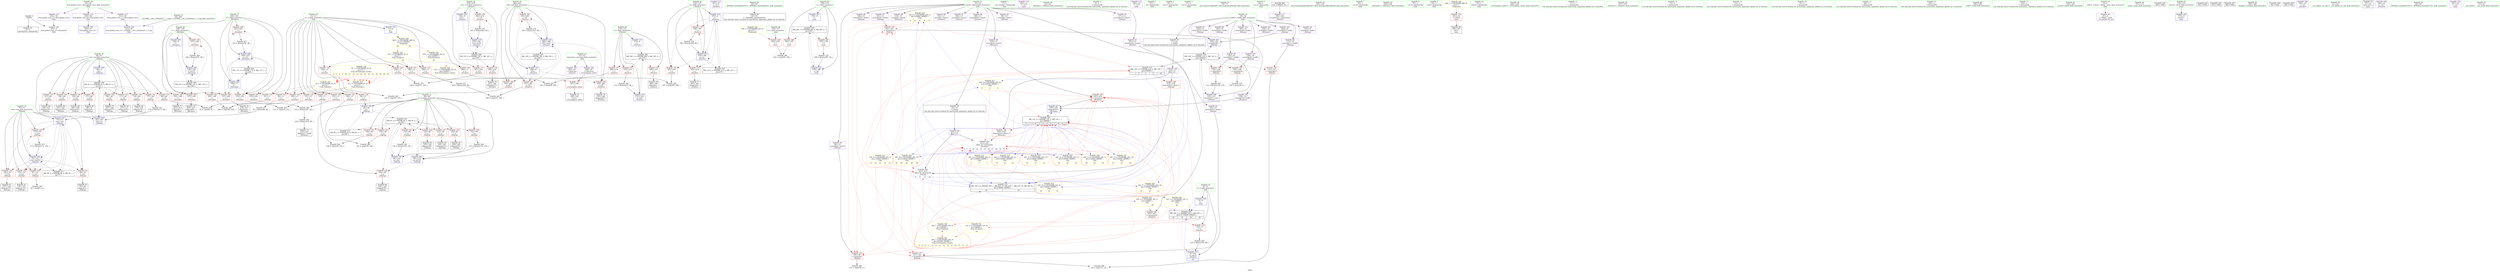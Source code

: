 digraph "SVFG" {
	label="SVFG";

	Node0x5651c2624be0 [shape=record,color=grey,label="{NodeID: 0\nNullPtr}"];
	Node0x5651c2624be0 -> Node0x5651c2647cd0[style=solid];
	Node0x5651c2624be0 -> Node0x5651c264a380[style=solid];
	Node0x5651c2657440 [shape=record,color=grey,label="{NodeID: 277\n87 = Binary(86, 88, )\n}"];
	Node0x5651c2657440 -> Node0x5651c264a620[style=solid];
	Node0x5651c264a380 [shape=record,color=blue, style = dotted,label="{NodeID: 194\n412\<--3\nllvm.global_ctors_2\<--dummyVal\nGlob }"];
	Node0x5651c2647540 [shape=record,color=purple,label="{NodeID: 111\n321\<--27\n\<--.str.2\n_Z5solvev\n}"];
	Node0x5651c26456f0 [shape=record,color=green,label="{NodeID: 28\n50\<--56\n_ZNSt8ios_base4InitD1Ev\<--_ZNSt8ios_base4InitD1Ev_field_insensitive\n}"];
	Node0x5651c26456f0 -> Node0x5651c26480a0[style=solid];
	Node0x5651c2665d60 [shape=record,color=black,label="{NodeID: 305\nMR_46V_3 = PHI(MR_46V_4, MR_46V_2, )\npts\{379 \}\n}"];
	Node0x5651c2665d60 -> Node0x5651c264fb10[style=dashed];
	Node0x5651c2665d60 -> Node0x5651c264fbe0[style=dashed];
	Node0x5651c2665d60 -> Node0x5651c2652960[style=dashed];
	Node0x5651c2652960 [shape=record,color=blue,label="{NodeID: 222\n378\<--398\ni\<--inc\nmain\n}"];
	Node0x5651c2652960 -> Node0x5651c2665d60[style=dashed];
	Node0x5651c264d4e0 [shape=record,color=red,label="{NodeID: 139\n159\<--66\n\<--col\n_Z4dropv\n}"];
	Node0x5651c264d4e0 -> Node0x5651c2648a90[style=solid];
	Node0x5651c26480a0 [shape=record,color=black,label="{NodeID: 56\n49\<--50\n\<--_ZNSt8ios_base4InitD1Ev\nCan only get source location for instruction, argument, global var or function.}"];
	Node0x5651c2674160 [shape=record,color=yellow,style=double,label="{NodeID: 416\n24V_4 = CSCHI(MR_24V_3)\npts\{150000 180000 \}\nCS[]|{<s0>8|<s1>8|<s2>8|<s3>8|<s4>8}}"];
	Node0x5651c2674160:s0 -> Node0x5651c264e1e0[style=dashed,color=red];
	Node0x5651c2674160:s1 -> Node0x5651c264e380[style=dashed,color=red];
	Node0x5651c2674160:s2 -> Node0x5651c264e5f0[style=dashed,color=red];
	Node0x5651c2674160:s3 -> Node0x5651c264abd0[style=dashed,color=red];
	Node0x5651c2674160:s4 -> Node0x5651c2668060[style=dashed,color=red];
	Node0x5651c266be40 [shape=record,color=yellow,style=double,label="{NodeID: 333\n2V_1 = ENCHI(MR_2V_0)\npts\{12 \}\nFun[_Z4dropv]}"];
	Node0x5651c266be40 -> Node0x5651c264c4a0[style=dashed];
	Node0x5651c266be40 -> Node0x5651c264c570[style=dashed];
	Node0x5651c266be40 -> Node0x5651c264c640[style=dashed];
	Node0x5651c266be40 -> Node0x5651c264c710[style=dashed];
	Node0x5651c266be40 -> Node0x5651c264c7e0[style=dashed];
	Node0x5651c264eba0 [shape=record,color=red,label="{NodeID: 167\n222\<--200\n\<--j\n_Z6rotatev\n}"];
	Node0x5651c264eba0 -> Node0x5651c264be60[style=solid];
	Node0x5651c2649790 [shape=record,color=purple,label="{NodeID: 84\n117\<--13\narrayidx13\<--board\n_Z4dropv\n}"];
	Node0x5651c263c450 [shape=record,color=green,label="{NodeID: 1\n7\<--1\n__dso_handle\<--dummyObj\nGlob }"];
	Node0x5651c26575c0 [shape=record,color=grey,label="{NodeID: 278\n150 = cmp(149, 9, )\n}"];
	Node0x5651c264a480 [shape=record,color=blue,label="{NodeID: 195\n66\<--9\ncol\<--\n_Z4dropv\n}"];
	Node0x5651c264a480 -> Node0x5651c2667160[style=dashed];
	Node0x5651c2647610 [shape=record,color=purple,label="{NodeID: 112\n382\<--31\n\<--.str.5\nmain\n}"];
	Node0x5651c26457f0 [shape=record,color=green,label="{NodeID: 29\n63\<--64\n_Z4dropv\<--_Z4dropv_field_insensitive\n}"];
	Node0x5651c2666260 [shape=record,color=black,label="{NodeID: 306\nMR_29V_3 = PHI(MR_29V_4, MR_29V_2, )\npts\{275 \}\n}"];
	Node0x5651c2666260 -> Node0x5651c264eee0[style=dashed];
	Node0x5651c2666260 -> Node0x5651c264efb0[style=dashed];
	Node0x5651c2666260 -> Node0x5651c264f080[style=dashed];
	Node0x5651c2666260 -> Node0x5651c26522e0[style=dashed];
	Node0x5651c264d5b0 [shape=record,color=red,label="{NodeID: 140\n166\<--66\n\<--col\n_Z4dropv\n}"];
	Node0x5651c264d5b0 -> Node0x5651c2648c30[style=solid];
	Node0x5651c26481a0 [shape=record,color=black,label="{NodeID: 57\n95\<--94\nidxprom\<--\n_Z4dropv\n}"];
	Node0x5651c26742f0 [shape=record,color=yellow,style=double,label="{NodeID: 417\n24V_5 = CSCHI(MR_24V_4)\npts\{150000 180000 \}\nCS[]|{<s0>9|<s1>9|<s2>9}}"];
	Node0x5651c26742f0:s0 -> Node0x5651c264ed40[style=dashed,color=red];
	Node0x5651c26742f0:s1 -> Node0x5651c264b0b0[style=dashed,color=red];
	Node0x5651c26742f0:s2 -> Node0x5651c2662b00[style=dashed,color=red];
	Node0x5651c264ec70 [shape=record,color=red,label="{NodeID: 168\n232\<--200\n\<--j\n_Z6rotatev\n}"];
	Node0x5651c264ec70 -> Node0x5651c2656540[style=solid];
	Node0x5651c2649860 [shape=record,color=purple,label="{NodeID: 85\n120\<--13\narrayidx15\<--board\n_Z4dropv\n}"];
	Node0x5651c2649860 -> Node0x5651c264e380[style=solid];
	Node0x5651c263fb80 [shape=record,color=green,label="{NodeID: 2\n9\<--1\n\<--dummyObj\nCan only get source location for instruction, argument, global var or function.}"];
	Node0x5651c2657740 [shape=record,color=grey,label="{NodeID: 279\n329 = cmp(327, 328, )\n}"];
	Node0x5651c264a550 [shape=record,color=blue,label="{NodeID: 196\n68\<--84\np\<--\n_Z4dropv\n}"];
	Node0x5651c264a550 -> Node0x5651c2669890[style=dashed];
	Node0x5651c26476e0 [shape=record,color=purple,label="{NodeID: 113\n383\<--33\n\<--.str.6\nmain\n}"];
	Node0x5651c26458f0 [shape=record,color=green,label="{NodeID: 30\n66\<--67\ncol\<--col_field_insensitive\n_Z4dropv\n}"];
	Node0x5651c26458f0 -> Node0x5651c264d000[style=solid];
	Node0x5651c26458f0 -> Node0x5651c264d0d0[style=solid];
	Node0x5651c26458f0 -> Node0x5651c264d1a0[style=solid];
	Node0x5651c26458f0 -> Node0x5651c264d270[style=solid];
	Node0x5651c26458f0 -> Node0x5651c264d340[style=solid];
	Node0x5651c26458f0 -> Node0x5651c264d410[style=solid];
	Node0x5651c26458f0 -> Node0x5651c264d4e0[style=solid];
	Node0x5651c26458f0 -> Node0x5651c264d5b0[style=solid];
	Node0x5651c26458f0 -> Node0x5651c264d680[style=solid];
	Node0x5651c26458f0 -> Node0x5651c264a480[style=solid];
	Node0x5651c26458f0 -> Node0x5651c264ab00[style=solid];
	Node0x5651c2666760 [shape=record,color=black,label="{NodeID: 307\nMR_31V_2 = PHI(MR_31V_4, MR_31V_1, )\npts\{277 \}\n}"];
	Node0x5651c2666760 -> Node0x5651c2652140[style=dashed];
	Node0x5651c264d680 [shape=record,color=red,label="{NodeID: 141\n177\<--66\n\<--col\n_Z4dropv\n}"];
	Node0x5651c264d680 -> Node0x5651c2656cc0[style=solid];
	Node0x5651c2648270 [shape=record,color=black,label="{NodeID: 58\n98\<--97\nidxprom4\<--\n_Z4dropv\n}"];
	Node0x5651c2674480 [shape=record,color=yellow,style=double,label="{NodeID: 418\n24V_6 = CSCHI(MR_24V_5)\npts\{150000 180000 \}\nCS[]|{<s0>10|<s1>10|<s2>10}}"];
	Node0x5651c2674480:s0 -> Node0x5651c264ed40[style=dashed,color=red];
	Node0x5651c2674480:s1 -> Node0x5651c264b0b0[style=dashed,color=red];
	Node0x5651c2674480:s2 -> Node0x5651c2662b00[style=dashed,color=red];
	Node0x5651c264ed40 [shape=record,color=red,label="{NodeID: 169\n220\<--219\n\<--arrayidx5\n_Z6rotatev\n}"];
	Node0x5651c264ed40 -> Node0x5651c264ae40[style=solid];
	Node0x5651c2649930 [shape=record,color=purple,label="{NodeID: 86\n158\<--13\narrayidx32\<--board\n_Z4dropv\n}"];
	Node0x5651c263ebd0 [shape=record,color=green,label="{NodeID: 3\n23\<--1\n.str\<--dummyObj\nGlob }"];
	Node0x5651c26578c0 [shape=record,color=grey,label="{NodeID: 280\n141 = cmp(139, 140, )\n}"];
	Node0x5651c264a620 [shape=record,color=blue,label="{NodeID: 197\n70\<--87\nrow\<--sub\n_Z4dropv\n}"];
	Node0x5651c264a620 -> Node0x5651c264ddd0[style=dashed];
	Node0x5651c264a620 -> Node0x5651c264dea0[style=dashed];
	Node0x5651c264a620 -> Node0x5651c264df70[style=dashed];
	Node0x5651c264a620 -> Node0x5651c264e040[style=dashed];
	Node0x5651c264a620 -> Node0x5651c264e110[style=dashed];
	Node0x5651c264a620 -> Node0x5651c264aa30[style=dashed];
	Node0x5651c264a620 -> Node0x5651c2667b60[style=dashed];
	Node0x5651c26477b0 [shape=record,color=purple,label="{NodeID: 114\n410\<--36\nllvm.global_ctors_0\<--llvm.global_ctors\nGlob }"];
	Node0x5651c26477b0 -> Node0x5651c264a180[style=solid];
	Node0x5651c26459c0 [shape=record,color=green,label="{NodeID: 31\n68\<--69\np\<--p_field_insensitive\n_Z4dropv\n}"];
	Node0x5651c26459c0 -> Node0x5651c264d750[style=solid];
	Node0x5651c26459c0 -> Node0x5651c264d820[style=solid];
	Node0x5651c26459c0 -> Node0x5651c264d8f0[style=solid];
	Node0x5651c26459c0 -> Node0x5651c264d9c0[style=solid];
	Node0x5651c26459c0 -> Node0x5651c264da90[style=solid];
	Node0x5651c26459c0 -> Node0x5651c264db60[style=solid];
	Node0x5651c26459c0 -> Node0x5651c264dc30[style=solid];
	Node0x5651c26459c0 -> Node0x5651c264dd00[style=solid];
	Node0x5651c26459c0 -> Node0x5651c264a550[style=solid];
	Node0x5651c26459c0 -> Node0x5651c264a7c0[style=solid];
	Node0x5651c26459c0 -> Node0x5651c264a890[style=solid];
	Node0x5651c264d750 [shape=record,color=red,label="{NodeID: 142\n104\<--68\n\<--p\n_Z4dropv\n}"];
	Node0x5651c264d750 -> Node0x5651c2657ec0[style=solid];
	Node0x5651c2648340 [shape=record,color=black,label="{NodeID: 59\n109\<--108\nidxprom8\<--\n_Z4dropv\n}"];
	Node0x5651c264ee10 [shape=record,color=red,label="{NodeID: 170\n247\<--246\n\<--\n_Z13compute_statev\n}"];
	Node0x5651c264ee10 -> Node0x5651c2649040[style=solid];
	Node0x5651c2649a00 [shape=record,color=purple,label="{NodeID: 87\n161\<--13\narrayidx34\<--board\n_Z4dropv\n}"];
	Node0x5651c2649a00 -> Node0x5651c264e5f0[style=solid];
	Node0x5651c2643b40 [shape=record,color=green,label="{NodeID: 4\n25\<--1\n.str.1\<--dummyObj\nGlob }"];
	Node0x5651c2657a40 [shape=record,color=grey,label="{NodeID: 281\n92 = cmp(91, 9, )\n}"];
	Node0x5651c264a6f0 [shape=record,color=blue,label="{NodeID: 198\n129\<--131\narrayidx21\<--mul\n_Z4dropv\n}"];
	Node0x5651c264a6f0 -> Node0x5651c266a290[style=dashed];
	Node0x5651c264c170 [shape=record,color=purple,label="{NodeID: 115\n411\<--36\nllvm.global_ctors_1\<--llvm.global_ctors\nGlob }"];
	Node0x5651c264c170 -> Node0x5651c264a280[style=solid];
	Node0x5651c2645a90 [shape=record,color=green,label="{NodeID: 32\n70\<--71\nrow\<--row_field_insensitive\n_Z4dropv\n}"];
	Node0x5651c2645a90 -> Node0x5651c264ddd0[style=solid];
	Node0x5651c2645a90 -> Node0x5651c264dea0[style=solid];
	Node0x5651c2645a90 -> Node0x5651c264df70[style=solid];
	Node0x5651c2645a90 -> Node0x5651c264e040[style=solid];
	Node0x5651c2645a90 -> Node0x5651c264e110[style=solid];
	Node0x5651c2645a90 -> Node0x5651c264a620[style=solid];
	Node0x5651c2645a90 -> Node0x5651c264aa30[style=solid];
	Node0x5651c2667160 [shape=record,color=black,label="{NodeID: 309\nMR_4V_3 = PHI(MR_4V_4, MR_4V_2, )\npts\{67 \}\n}"];
	Node0x5651c2667160 -> Node0x5651c264d000[style=dashed];
	Node0x5651c2667160 -> Node0x5651c264d0d0[style=dashed];
	Node0x5651c2667160 -> Node0x5651c264d1a0[style=dashed];
	Node0x5651c2667160 -> Node0x5651c264d270[style=dashed];
	Node0x5651c2667160 -> Node0x5651c264d340[style=dashed];
	Node0x5651c2667160 -> Node0x5651c264d410[style=dashed];
	Node0x5651c2667160 -> Node0x5651c264d4e0[style=dashed];
	Node0x5651c2667160 -> Node0x5651c264d5b0[style=dashed];
	Node0x5651c2667160 -> Node0x5651c264d680[style=dashed];
	Node0x5651c2667160 -> Node0x5651c264ab00[style=dashed];
	Node0x5651c264d820 [shape=record,color=red,label="{NodeID: 143\n108\<--68\n\<--p\n_Z4dropv\n}"];
	Node0x5651c264d820 -> Node0x5651c2648340[style=solid];
	Node0x5651c2648410 [shape=record,color=black,label="{NodeID: 60\n112\<--111\nidxprom10\<--\n_Z4dropv\n}"];
	Node0x5651c264eee0 [shape=record,color=red,label="{NodeID: 171\n289\<--274\n\<--i\n_Z5solvev\n}"];
	Node0x5651c264eee0 -> Node0x5651c2658340[style=solid];
	Node0x5651c2649ad0 [shape=record,color=purple,label="{NodeID: 88\n216\<--13\narrayidx\<--board\n_Z6rotatev\n}"];
	Node0x5651c2643bd0 [shape=record,color=green,label="{NodeID: 5\n27\<--1\n.str.2\<--dummyObj\nGlob }"];
	Node0x5651c2657bc0 [shape=record,color=grey,label="{NodeID: 282\n340 = cmp(337, 339, )\n}"];
	Node0x5651c264a7c0 [shape=record,color=blue,label="{NodeID: 199\n68\<--135\np\<--dec\n_Z4dropv\n}"];
	Node0x5651c264a7c0 -> Node0x5651c2669890[style=dashed];
	Node0x5651c264c200 [shape=record,color=purple,label="{NodeID: 116\n412\<--36\nllvm.global_ctors_2\<--llvm.global_ctors\nGlob }"];
	Node0x5651c264c200 -> Node0x5651c264a380[style=solid];
	Node0x5651c2645b60 [shape=record,color=green,label="{NodeID: 33\n76\<--77\nllvm.memset.p0i8.i64\<--llvm.memset.p0i8.i64_field_insensitive\n}"];
	Node0x5651c2667660 [shape=record,color=black,label="{NodeID: 310\nMR_6V_2 = PHI(MR_6V_4, MR_6V_1, )\npts\{69 \}\n}"];
	Node0x5651c2667660 -> Node0x5651c264a550[style=dashed];
	Node0x5651c264d8f0 [shape=record,color=red,label="{NodeID: 144\n124\<--68\n\<--p\n_Z4dropv\n}"];
	Node0x5651c264d8f0 -> Node0x5651c2648680[style=solid];
	Node0x5651c26484e0 [shape=record,color=black,label="{NodeID: 61\n116\<--115\nidxprom12\<--\n_Z4dropv\n}"];
	Node0x5651c2674930 [shape=record,color=yellow,style=double,label="{NodeID: 421\n24V_9 = CSCHI(MR_24V_1)\npts\{150000 180000 \}\nCS[]|{<s0>13|<s1>13|<s2>13|<s3>13|<s4>13}}"];
	Node0x5651c2674930:s0 -> Node0x5651c264e1e0[style=dashed,color=red];
	Node0x5651c2674930:s1 -> Node0x5651c264e380[style=dashed,color=red];
	Node0x5651c2674930:s2 -> Node0x5651c264e5f0[style=dashed,color=red];
	Node0x5651c2674930:s3 -> Node0x5651c264abd0[style=dashed,color=red];
	Node0x5651c2674930:s4 -> Node0x5651c2668060[style=dashed,color=red];
	Node0x5651c264efb0 [shape=record,color=red,label="{NodeID: 172\n299\<--274\n\<--i\n_Z5solvev\n}"];
	Node0x5651c264efb0 -> Node0x5651c2649110[style=solid];
	Node0x5651c2649ba0 [shape=record,color=purple,label="{NodeID: 89\n219\<--13\narrayidx5\<--board\n_Z6rotatev\n}"];
	Node0x5651c2649ba0 -> Node0x5651c264ed40[style=solid];
	Node0x5651c2644470 [shape=record,color=green,label="{NodeID: 6\n29\<--1\n.str.3\<--dummyObj\nGlob }"];
	Node0x5651c2657d40 [shape=record,color=grey,label="{NodeID: 283\n335 = cmp(333, 334, )\n}"];
	Node0x5651c264a890 [shape=record,color=blue,label="{NodeID: 200\n68\<--153\np\<--dec29\n_Z4dropv\n}"];
	Node0x5651c264a890 -> Node0x5651c264dd00[style=dashed];
	Node0x5651c264a890 -> Node0x5651c2669890[style=dashed];
	Node0x5651c264c300 [shape=record,color=purple,label="{NodeID: 117\n345\<--344\narraydecay\<--cond-lvalue\n_Z5solvev\n}"];
	Node0x5651c2645c60 [shape=record,color=green,label="{NodeID: 34\n182\<--183\nllvm.memcpy.p0i8.p0i8.i64\<--llvm.memcpy.p0i8.p0i8.i64_field_insensitive\n}"];
	Node0x5651c2667b60 [shape=record,color=black,label="{NodeID: 311\nMR_8V_2 = PHI(MR_8V_4, MR_8V_1, )\npts\{71 \}\n}"];
	Node0x5651c2667b60 -> Node0x5651c264a620[style=dashed];
	Node0x5651c264d9c0 [shape=record,color=red,label="{NodeID: 145\n134\<--68\n\<--p\n_Z4dropv\n}"];
	Node0x5651c264d9c0 -> Node0x5651c264bfe0[style=solid];
	Node0x5651c26485b0 [shape=record,color=black,label="{NodeID: 62\n119\<--118\nidxprom14\<--\n_Z4dropv\n}"];
	Node0x5651c2674ac0 [shape=record,color=yellow,style=double,label="{NodeID: 422\n24V_10 = CSCHI(MR_24V_9)\npts\{150000 180000 \}\nCS[]|{<s0>14|<s1>14|<s2>14}}"];
	Node0x5651c2674ac0:s0 -> Node0x5651c264ed40[style=dashed,color=red];
	Node0x5651c2674ac0:s1 -> Node0x5651c264b0b0[style=dashed,color=red];
	Node0x5651c2674ac0:s2 -> Node0x5651c2662b00[style=dashed,color=red];
	Node0x5651c266c3b0 [shape=record,color=yellow,style=double,label="{NodeID: 339\n2V_1 = ENCHI(MR_2V_0)\npts\{12 \}\nFun[_Z13compute_statev]|{<s0>6|<s1>7|<s2>8|<s3>9|<s4>10|<s5>11|<s6>12|<s7>13|<s8>14|<s9>15|<s10>16|<s11>17|<s12>18|<s13>19|<s14>20|<s15>21}}"];
	Node0x5651c266c3b0:s0 -> Node0x5651c266a790[style=dashed,color=red];
	Node0x5651c266c3b0:s1 -> Node0x5651c266a790[style=dashed,color=red];
	Node0x5651c266c3b0:s2 -> Node0x5651c266be40[style=dashed,color=red];
	Node0x5651c266c3b0:s3 -> Node0x5651c266a790[style=dashed,color=red];
	Node0x5651c266c3b0:s4 -> Node0x5651c266a790[style=dashed,color=red];
	Node0x5651c266c3b0:s5 -> Node0x5651c266be40[style=dashed,color=red];
	Node0x5651c266c3b0:s6 -> Node0x5651c266a790[style=dashed,color=red];
	Node0x5651c266c3b0:s7 -> Node0x5651c266be40[style=dashed,color=red];
	Node0x5651c266c3b0:s8 -> Node0x5651c266a790[style=dashed,color=red];
	Node0x5651c266c3b0:s9 -> Node0x5651c266a790[style=dashed,color=red];
	Node0x5651c266c3b0:s10 -> Node0x5651c266a790[style=dashed,color=red];
	Node0x5651c266c3b0:s11 -> Node0x5651c266a790[style=dashed,color=red];
	Node0x5651c266c3b0:s12 -> Node0x5651c266a790[style=dashed,color=red];
	Node0x5651c266c3b0:s13 -> Node0x5651c266a790[style=dashed,color=red];
	Node0x5651c266c3b0:s14 -> Node0x5651c266be40[style=dashed,color=red];
	Node0x5651c266c3b0:s15 -> Node0x5651c266a790[style=dashed,color=red];
	Node0x5651c264f080 [shape=record,color=red,label="{NodeID: 173\n313\<--274\n\<--i\n_Z5solvev\n}"];
	Node0x5651c264f080 -> Node0x5651c26566c0[style=solid];
	Node0x5651c2649c70 [shape=record,color=purple,label="{NodeID: 90\n301\<--13\narrayidx\<--board\n_Z5solvev\n}"];
	Node0x5651c2644500 [shape=record,color=green,label="{NodeID: 7\n30\<--1\n.str.4\<--dummyObj\nGlob }"];
	Node0x5651c2657ec0 [shape=record,color=grey,label="{NodeID: 284\n106 = cmp(104, 105, )\n}"];
	Node0x5651c264a960 [shape=record,color=blue,label="{NodeID: 201\n168\<--162\narrayidx38\<--\n_Z4dropv\n}"];
	Node0x5651c264a960 -> Node0x5651c266a290[style=dashed];
	Node0x5651c264c3d0 [shape=record,color=red,label="{NodeID: 118\n318\<--8\n\<--t\n_Z5solvev\n}"];
	Node0x5651c264c3d0 -> Node0x5651c264bce0[style=solid];
	Node0x5651c2645d60 [shape=record,color=green,label="{NodeID: 35\n195\<--196\n_Z6rotatev\<--_Z6rotatev_field_insensitive\n}"];
	Node0x5651c2668060 [shape=record,color=black,label="{NodeID: 312\nMR_12V_2 = PHI(MR_12V_3, MR_12V_1, )\npts\{180000 \}\n|{|<s2>8|<s3>11|<s4>13|<s5>20}}"];
	Node0x5651c2668060 -> Node0x5651c264fcb0[style=dashed];
	Node0x5651c2668060 -> Node0x5651c266a290[style=dashed];
	Node0x5651c2668060:s2 -> Node0x5651c26742f0[style=dashed,color=blue];
	Node0x5651c2668060:s3 -> Node0x5651c2669360[style=dashed,color=blue];
	Node0x5651c2668060:s4 -> Node0x5651c2674ac0[style=dashed,color=blue];
	Node0x5651c2668060:s5 -> Node0x5651c2668770[style=dashed,color=blue];
	Node0x5651c264da90 [shape=record,color=red,label="{NodeID: 146\n139\<--68\n\<--p\n_Z4dropv\n}"];
	Node0x5651c264da90 -> Node0x5651c26578c0[style=solid];
	Node0x5651c2648680 [shape=record,color=black,label="{NodeID: 63\n125\<--124\nidxprom18\<--\n_Z4dropv\n}"];
	Node0x5651c2674c50 [shape=record,color=yellow,style=double,label="{NodeID: 423\n24V_11 = CSCHI(MR_24V_10)\npts\{150000 180000 \}\nCS[]|{<s0>15|<s1>15|<s2>15}}"];
	Node0x5651c2674c50:s0 -> Node0x5651c264ed40[style=dashed,color=red];
	Node0x5651c2674c50:s1 -> Node0x5651c264b0b0[style=dashed,color=red];
	Node0x5651c2674c50:s2 -> Node0x5651c2662b00[style=dashed,color=red];
	Node0x5651c266c4c0 [shape=record,color=yellow,style=double,label="{NodeID: 340\n22V_1 = ENCHI(MR_22V_0)\npts\{220000 \}\nFun[_Z13compute_statev]}"];
	Node0x5651c266c4c0 -> Node0x5651c264ee10[style=dashed];
	Node0x5651c264f150 [shape=record,color=red,label="{NodeID: 174\n295\<--276\n\<--j\n_Z5solvev\n}"];
	Node0x5651c264f150 -> Node0x5651c2658640[style=solid];
	Node0x5651c2649d40 [shape=record,color=purple,label="{NodeID: 91\n304\<--13\narrayidx5\<--board\n_Z5solvev\n}"];
	Node0x5651c2644590 [shape=record,color=green,label="{NodeID: 8\n31\<--1\n.str.5\<--dummyObj\nGlob }"];
	Node0x5651c2658040 [shape=record,color=grey,label="{NodeID: 285\n101 = cmp(100, 9, )\n}"];
	Node0x5651c264aa30 [shape=record,color=blue,label="{NodeID: 202\n70\<--173\nrow\<--dec40\n_Z4dropv\n}"];
	Node0x5651c264aa30 -> Node0x5651c264ddd0[style=dashed];
	Node0x5651c264aa30 -> Node0x5651c264dea0[style=dashed];
	Node0x5651c264aa30 -> Node0x5651c264df70[style=dashed];
	Node0x5651c264aa30 -> Node0x5651c264e040[style=dashed];
	Node0x5651c264aa30 -> Node0x5651c264e110[style=dashed];
	Node0x5651c264aa30 -> Node0x5651c264aa30[style=dashed];
	Node0x5651c264aa30 -> Node0x5651c2667b60[style=dashed];
	Node0x5651c264c4a0 [shape=record,color=red,label="{NodeID: 119\n81\<--11\n\<--n\n_Z4dropv\n}"];
	Node0x5651c264c4a0 -> Node0x5651c2658ac0[style=solid];
	Node0x5651c2645e60 [shape=record,color=green,label="{NodeID: 36\n198\<--199\ni\<--i_field_insensitive\n_Z6rotatev\n}"];
	Node0x5651c2645e60 -> Node0x5651c264e6c0[style=solid];
	Node0x5651c2645e60 -> Node0x5651c264e790[style=solid];
	Node0x5651c2645e60 -> Node0x5651c264e860[style=solid];
	Node0x5651c2645e60 -> Node0x5651c264e930[style=solid];
	Node0x5651c2645e60 -> Node0x5651c264aca0[style=solid];
	Node0x5651c2645e60 -> Node0x5651c264afe0[style=solid];
	Node0x5651c264db60 [shape=record,color=red,label="{NodeID: 147\n143\<--68\n\<--p\n_Z4dropv\n}"];
	Node0x5651c264db60 -> Node0x5651c2648820[style=solid];
	Node0x5651c2648750 [shape=record,color=black,label="{NodeID: 64\n128\<--127\nidxprom20\<--\n_Z4dropv\n}"];
	Node0x5651c2674de0 [shape=record,color=yellow,style=double,label="{NodeID: 424\n24V_12 = CSCHI(MR_24V_11)\npts\{150000 180000 \}\nCS[]|{<s0>16|<s1>16|<s2>16}}"];
	Node0x5651c2674de0:s0 -> Node0x5651c264ed40[style=dashed,color=red];
	Node0x5651c2674de0:s1 -> Node0x5651c264b0b0[style=dashed,color=red];
	Node0x5651c2674de0:s2 -> Node0x5651c2662b00[style=dashed,color=red];
	Node0x5651c266c5a0 [shape=record,color=yellow,style=double,label="{NodeID: 341\n24V_1 = ENCHI(MR_24V_0)\npts\{150000 180000 \}\nFun[_Z13compute_statev]|{|<s1>6|<s2>6|<s3>6|<s4>11|<s5>11|<s6>11|<s7>11|<s8>11|<s9>12|<s10>12|<s11>12|<s12>17|<s13>17|<s14>17}}"];
	Node0x5651c266c5a0 -> Node0x5651c2669360[style=dashed];
	Node0x5651c266c5a0:s1 -> Node0x5651c264ed40[style=dashed,color=red];
	Node0x5651c266c5a0:s2 -> Node0x5651c264b0b0[style=dashed,color=red];
	Node0x5651c266c5a0:s3 -> Node0x5651c2662b00[style=dashed,color=red];
	Node0x5651c266c5a0:s4 -> Node0x5651c264e1e0[style=dashed,color=red];
	Node0x5651c266c5a0:s5 -> Node0x5651c264e380[style=dashed,color=red];
	Node0x5651c266c5a0:s6 -> Node0x5651c264e5f0[style=dashed,color=red];
	Node0x5651c266c5a0:s7 -> Node0x5651c264abd0[style=dashed,color=red];
	Node0x5651c266c5a0:s8 -> Node0x5651c2668060[style=dashed,color=red];
	Node0x5651c266c5a0:s9 -> Node0x5651c264ed40[style=dashed,color=red];
	Node0x5651c266c5a0:s10 -> Node0x5651c264b0b0[style=dashed,color=red];
	Node0x5651c266c5a0:s11 -> Node0x5651c2662b00[style=dashed,color=red];
	Node0x5651c266c5a0:s12 -> Node0x5651c264ed40[style=dashed,color=red];
	Node0x5651c266c5a0:s13 -> Node0x5651c264b0b0[style=dashed,color=red];
	Node0x5651c266c5a0:s14 -> Node0x5651c2662b00[style=dashed,color=red];
	Node0x5651c264f220 [shape=record,color=red,label="{NodeID: 175\n302\<--276\n\<--j\n_Z5solvev\n}"];
	Node0x5651c264f220 -> Node0x5651c26491e0[style=solid];
	Node0x5651c2649e10 [shape=record,color=purple,label="{NodeID: 92\n348\<--13\narrayidx22\<--board\n_Z5solvev\n}"];
	Node0x5651c2644620 [shape=record,color=green,label="{NodeID: 9\n33\<--1\n.str.6\<--dummyObj\nGlob }"];
	Node0x5651c26581c0 [shape=record,color=grey,label="{NodeID: 286\n122 = cmp(114, 121, )\n}"];
	Node0x5651c264ab00 [shape=record,color=blue,label="{NodeID: 203\n66\<--178\ncol\<--inc\n_Z4dropv\n}"];
	Node0x5651c264ab00 -> Node0x5651c2667160[style=dashed];
	Node0x5651c264c570 [shape=record,color=red,label="{NodeID: 120\n84\<--11\n\<--n\n_Z4dropv\n}"];
	Node0x5651c264c570 -> Node0x5651c264a550[style=solid];
	Node0x5651c2645f30 [shape=record,color=green,label="{NodeID: 37\n200\<--201\nj\<--j_field_insensitive\n_Z6rotatev\n}"];
	Node0x5651c2645f30 -> Node0x5651c264ea00[style=solid];
	Node0x5651c2645f30 -> Node0x5651c264ead0[style=solid];
	Node0x5651c2645f30 -> Node0x5651c264eba0[style=solid];
	Node0x5651c2645f30 -> Node0x5651c264ec70[style=solid];
	Node0x5651c2645f30 -> Node0x5651c264ad70[style=solid];
	Node0x5651c2645f30 -> Node0x5651c264af10[style=solid];
	Node0x5651c264dc30 [shape=record,color=red,label="{NodeID: 148\n152\<--68\n\<--p\n_Z4dropv\n}"];
	Node0x5651c264dc30 -> Node0x5651c26563c0[style=solid];
	Node0x5651c2648820 [shape=record,color=black,label="{NodeID: 65\n144\<--143\nidxprom23\<--\n_Z4dropv\n}"];
	Node0x5651c266c6b0 [shape=record,color=yellow,style=double,label="{NodeID: 342\n40V_1 = ENCHI(MR_40V_0)\npts\{1 \}\nFun[main]}"];
	Node0x5651c266c6b0 -> Node0x5651c264cf30[style=dashed];
	Node0x5651c264f2f0 [shape=record,color=red,label="{NodeID: 176\n308\<--276\n\<--j\n_Z5solvev\n}"];
	Node0x5651c264f2f0 -> Node0x5651c26572c0[style=solid];
	Node0x5651c2649ee0 [shape=record,color=purple,label="{NodeID: 93\n351\<--13\narrayidx24\<--board\n_Z5solvev\n}"];
	Node0x5651c2649ee0 -> Node0x5651c264f970[style=solid];
	Node0x5651c26446b0 [shape=record,color=green,label="{NodeID: 10\n35\<--1\nstdout\<--dummyObj\nGlob }"];
	Node0x5651c2658340 [shape=record,color=grey,label="{NodeID: 287\n291 = cmp(289, 290, )\n}"];
	Node0x5651c264abd0 [shape=record,color=blue, style = dotted,label="{NodeID: 204\n413\<--415\noffset_0\<--dummyVal\n_Z4dropv\n|{<s0>8|<s1>11|<s2>13|<s3>20}}"];
	Node0x5651c264abd0:s0 -> Node0x5651c26742f0[style=dashed,color=blue];
	Node0x5651c264abd0:s1 -> Node0x5651c2669360[style=dashed,color=blue];
	Node0x5651c264abd0:s2 -> Node0x5651c2674ac0[style=dashed,color=blue];
	Node0x5651c264abd0:s3 -> Node0x5651c2668770[style=dashed,color=blue];
	Node0x5651c264c640 [shape=record,color=red,label="{NodeID: 121\n86\<--11\n\<--n\n_Z4dropv\n}"];
	Node0x5651c264c640 -> Node0x5651c2657440[style=solid];
	Node0x5651c2646000 [shape=record,color=green,label="{NodeID: 38\n243\<--244\n_Z13compute_statev\<--_Z13compute_statev_field_insensitive\n}"];
	Node0x5651c2669360 [shape=record,color=black,label="{NodeID: 315\nMR_24V_2 = PHI(MR_24V_1, MR_24V_13, MR_24V_7, MR_24V_18, MR_24V_8, )\npts\{150000 180000 \}\n|{<s0>24|<s1>24}}"];
	Node0x5651c2669360:s0 -> Node0x5651c2668a90[style=dashed,color=blue];
	Node0x5651c2669360:s1 -> Node0x5651c2668bf0[style=dashed,color=blue];
	Node0x5651c264dd00 [shape=record,color=red,label="{NodeID: 149\n163\<--68\n\<--p\n_Z4dropv\n}"];
	Node0x5651c264dd00 -> Node0x5651c2648b60[style=solid];
	Node0x5651c26488f0 [shape=record,color=black,label="{NodeID: 66\n147\<--146\nidxprom25\<--\n_Z4dropv\n}"];
	Node0x5651c2675100 [shape=record,color=yellow,style=double,label="{NodeID: 426\n24V_14 = CSCHI(MR_24V_1)\npts\{150000 180000 \}\nCS[]|{<s0>18|<s1>18|<s2>18}}"];
	Node0x5651c2675100:s0 -> Node0x5651c264ed40[style=dashed,color=red];
	Node0x5651c2675100:s1 -> Node0x5651c264b0b0[style=dashed,color=red];
	Node0x5651c2675100:s2 -> Node0x5651c2662b00[style=dashed,color=red];
	Node0x5651c264b440 [shape=record,color=black,label="{NodeID: 260\n344 = PHI(29, 30, )\n}"];
	Node0x5651c264b440 -> Node0x5651c264c300[style=solid];
	Node0x5651c264f3c0 [shape=record,color=red,label="{NodeID: 177\n327\<--278\n\<--i12\n_Z5solvev\n}"];
	Node0x5651c264f3c0 -> Node0x5651c2657740[style=solid];
	Node0x5651c2649fb0 [shape=record,color=purple,label="{NodeID: 94\n413\<--14\noffset_0\<--\n}"];
	Node0x5651c2649fb0 -> Node0x5651c264abd0[style=solid];
	Node0x5651c2649fb0 -> Node0x5651c264b0b0[style=solid];
	Node0x5651c2644740 [shape=record,color=green,label="{NodeID: 11\n37\<--1\n\<--dummyObj\nCan only get source location for instruction, argument, global var or function.}"];
	Node0x5651c26584c0 [shape=record,color=grey,label="{NodeID: 288\n393 = cmp(391, 392, )\n}"];
	Node0x5651c264aca0 [shape=record,color=blue,label="{NodeID: 205\n198\<--9\ni\<--\n_Z6rotatev\n}"];
	Node0x5651c264aca0 -> Node0x5651c2662600[style=dashed];
	Node0x5651c264c710 [shape=record,color=red,label="{NodeID: 122\n105\<--11\n\<--n\n_Z4dropv\n}"];
	Node0x5651c264c710 -> Node0x5651c2657ec0[style=solid];
	Node0x5651c2646100 [shape=record,color=green,label="{NodeID: 39\n271\<--272\n_Z5solvev\<--_Z5solvev_field_insensitive\n}"];
	Node0x5651c2669890 [shape=record,color=black,label="{NodeID: 316\nMR_6V_4 = PHI(MR_6V_5, MR_6V_3, )\npts\{69 \}\n}"];
	Node0x5651c2669890 -> Node0x5651c264d750[style=dashed];
	Node0x5651c2669890 -> Node0x5651c264d820[style=dashed];
	Node0x5651c2669890 -> Node0x5651c264d8f0[style=dashed];
	Node0x5651c2669890 -> Node0x5651c264d9c0[style=dashed];
	Node0x5651c2669890 -> Node0x5651c264da90[style=dashed];
	Node0x5651c2669890 -> Node0x5651c264db60[style=dashed];
	Node0x5651c2669890 -> Node0x5651c264dc30[style=dashed];
	Node0x5651c2669890 -> Node0x5651c264dd00[style=dashed];
	Node0x5651c2669890 -> Node0x5651c264a7c0[style=dashed];
	Node0x5651c2669890 -> Node0x5651c264a890[style=dashed];
	Node0x5651c2669890 -> Node0x5651c2667660[style=dashed];
	Node0x5651c2669890 -> Node0x5651c2669890[style=dashed];
	Node0x5651c264ddd0 [shape=record,color=red,label="{NodeID: 150\n91\<--70\n\<--row\n_Z4dropv\n}"];
	Node0x5651c264ddd0 -> Node0x5651c2657a40[style=solid];
	Node0x5651c26489c0 [shape=record,color=black,label="{NodeID: 67\n157\<--156\nidxprom31\<--\n_Z4dropv\n}"];
	Node0x5651c2675290 [shape=record,color=yellow,style=double,label="{NodeID: 427\n24V_15 = CSCHI(MR_24V_14)\npts\{150000 180000 \}\nCS[]|{<s0>19|<s1>19|<s2>19}}"];
	Node0x5651c2675290:s0 -> Node0x5651c264ed40[style=dashed,color=red];
	Node0x5651c2675290:s1 -> Node0x5651c264b0b0[style=dashed,color=red];
	Node0x5651c2675290:s2 -> Node0x5651c2662b00[style=dashed,color=red];
	Node0x5651c266c8a0 [shape=record,color=yellow,style=double,label="{NodeID: 344\n44V_1 = ENCHI(MR_44V_0)\npts\{377 \}\nFun[main]}"];
	Node0x5651c266c8a0 -> Node0x5651c264fa40[style=dashed];
	Node0x5651c264b9e0 [shape=record,color=grey,label="{NodeID: 261\n131 = Binary(130, 132, )\n}"];
	Node0x5651c264b9e0 -> Node0x5651c264a6f0[style=solid];
	Node0x5651c264f490 [shape=record,color=red,label="{NodeID: 178\n346\<--278\n\<--i12\n_Z5solvev\n}"];
	Node0x5651c264f490 -> Node0x5651c26492b0[style=solid];
	Node0x5651c264a080 [shape=record,color=purple,label="{NodeID: 95\n110\<--16\narrayidx9\<--buffer\n_Z4dropv\n}"];
	Node0x5651c26447d0 [shape=record,color=green,label="{NodeID: 12\n73\<--1\n\<--dummyObj\nCan only get source location for instruction, argument, global var or function.}"];
	Node0x5651c2658640 [shape=record,color=grey,label="{NodeID: 289\n297 = cmp(295, 296, )\n}"];
	Node0x5651c264ad70 [shape=record,color=blue,label="{NodeID: 206\n200\<--9\nj\<--\n_Z6rotatev\n}"];
	Node0x5651c264ad70 -> Node0x5651c264ea00[style=dashed];
	Node0x5651c264ad70 -> Node0x5651c264ead0[style=dashed];
	Node0x5651c264ad70 -> Node0x5651c264eba0[style=dashed];
	Node0x5651c264ad70 -> Node0x5651c264ec70[style=dashed];
	Node0x5651c264ad70 -> Node0x5651c264af10[style=dashed];
	Node0x5651c264ad70 -> Node0x5651c2662100[style=dashed];
	Node0x5651c264c7e0 [shape=record,color=red,label="{NodeID: 123\n140\<--11\n\<--n\n_Z4dropv\n}"];
	Node0x5651c264c7e0 -> Node0x5651c26578c0[style=solid];
	Node0x5651c2646200 [shape=record,color=green,label="{NodeID: 40\n274\<--275\ni\<--i_field_insensitive\n_Z5solvev\n}"];
	Node0x5651c2646200 -> Node0x5651c264eee0[style=solid];
	Node0x5651c2646200 -> Node0x5651c264efb0[style=solid];
	Node0x5651c2646200 -> Node0x5651c264f080[style=solid];
	Node0x5651c2646200 -> Node0x5651c2652070[style=solid];
	Node0x5651c2646200 -> Node0x5651c26522e0[style=solid];
	Node0x5651c264dea0 [shape=record,color=red,label="{NodeID: 151\n94\<--70\n\<--row\n_Z4dropv\n}"];
	Node0x5651c264dea0 -> Node0x5651c26481a0[style=solid];
	Node0x5651c2648a90 [shape=record,color=black,label="{NodeID: 68\n160\<--159\nidxprom33\<--\n_Z4dropv\n}"];
	Node0x5651c26685e0 [shape=record,color=yellow,style=double,label="{NodeID: 428\n24V_16 = CSCHI(MR_24V_15)\npts\{150000 180000 \}\nCS[]|{<s0>20|<s1>20|<s2>20|<s3>20|<s4>20}}"];
	Node0x5651c26685e0:s0 -> Node0x5651c264e1e0[style=dashed,color=red];
	Node0x5651c26685e0:s1 -> Node0x5651c264e380[style=dashed,color=red];
	Node0x5651c26685e0:s2 -> Node0x5651c264e5f0[style=dashed,color=red];
	Node0x5651c26685e0:s3 -> Node0x5651c264abd0[style=dashed,color=red];
	Node0x5651c26685e0:s4 -> Node0x5651c2668060[style=dashed,color=red];
	Node0x5651c264bb60 [shape=record,color=grey,label="{NodeID: 262\n224 = Binary(223, 88, )\n}"];
	Node0x5651c264bb60 -> Node0x5651c2648ea0[style=solid];
	Node0x5651c264f560 [shape=record,color=red,label="{NodeID: 179\n360\<--278\n\<--i12\n_Z5solvev\n}"];
	Node0x5651c264f560 -> Node0x5651c2656fc0[style=solid];
	Node0x5651c2646910 [shape=record,color=purple,label="{NodeID: 96\n113\<--16\narrayidx11\<--buffer\n_Z4dropv\n}"];
	Node0x5651c2646910 -> Node0x5651c264e2b0[style=solid];
	Node0x5651c2644860 [shape=record,color=green,label="{NodeID: 13\n74\<--1\n\<--dummyObj\nCan only get source location for instruction, argument, global var or function.}"];
	Node0x5651c26587c0 [shape=record,color=grey,label="{NodeID: 290\n206 = cmp(204, 205, )\n}"];
	Node0x5651c264ae40 [shape=record,color=blue,label="{NodeID: 207\n229\<--220\narrayidx10\<--\n_Z6rotatev\n}"];
	Node0x5651c264ae40 -> Node0x5651c264ae40[style=dashed];
	Node0x5651c264ae40 -> Node0x5651c2662b00[style=dashed];
	Node0x5651c264c8b0 [shape=record,color=red,label="{NodeID: 124\n205\<--11\n\<--n\n_Z6rotatev\n}"];
	Node0x5651c264c8b0 -> Node0x5651c26587c0[style=solid];
	Node0x5651c26462d0 [shape=record,color=green,label="{NodeID: 41\n276\<--277\nj\<--j_field_insensitive\n_Z5solvev\n}"];
	Node0x5651c26462d0 -> Node0x5651c264f150[style=solid];
	Node0x5651c26462d0 -> Node0x5651c264f220[style=solid];
	Node0x5651c26462d0 -> Node0x5651c264f2f0[style=solid];
	Node0x5651c26462d0 -> Node0x5651c2652140[style=solid];
	Node0x5651c26462d0 -> Node0x5651c2652210[style=solid];
	Node0x5651c266a290 [shape=record,color=black,label="{NodeID: 318\nMR_12V_3 = PHI(MR_12V_4, MR_12V_2, )\npts\{180000 \}\n}"];
	Node0x5651c266a290 -> Node0x5651c264e2b0[style=dashed];
	Node0x5651c266a290 -> Node0x5651c264e450[style=dashed];
	Node0x5651c266a290 -> Node0x5651c264e520[style=dashed];
	Node0x5651c266a290 -> Node0x5651c264a6f0[style=dashed];
	Node0x5651c266a290 -> Node0x5651c264a960[style=dashed];
	Node0x5651c266a290 -> Node0x5651c2668060[style=dashed];
	Node0x5651c266a290 -> Node0x5651c266a290[style=dashed];
	Node0x5651c264df70 [shape=record,color=red,label="{NodeID: 152\n115\<--70\n\<--row\n_Z4dropv\n}"];
	Node0x5651c264df70 -> Node0x5651c26484e0[style=solid];
	Node0x5651c2648b60 [shape=record,color=black,label="{NodeID: 69\n164\<--163\nidxprom35\<--\n_Z4dropv\n}"];
	Node0x5651c2668770 [shape=record,color=yellow,style=double,label="{NodeID: 429\n24V_17 = CSCHI(MR_24V_16)\npts\{150000 180000 \}\nCS[]|{<s0>21|<s1>21|<s2>21}}"];
	Node0x5651c2668770:s0 -> Node0x5651c264ed40[style=dashed,color=red];
	Node0x5651c2668770:s1 -> Node0x5651c264b0b0[style=dashed,color=red];
	Node0x5651c2668770:s2 -> Node0x5651c2662b00[style=dashed,color=red];
	Node0x5651c266ca60 [shape=record,color=yellow,style=double,label="{NodeID: 346\n48V_1 = ENCHI(MR_48V_0)\npts\{12 220000 \}\nFun[main]|{<s0>29|<s1>29}}"];
	Node0x5651c266ca60:s0 -> Node0x5651c266b740[style=dashed,color=red];
	Node0x5651c266ca60:s1 -> Node0x5651c266bd60[style=dashed,color=red];
	Node0x5651c264bce0 [shape=record,color=grey,label="{NodeID: 263\n319 = Binary(318, 88, )\n}"];
	Node0x5651c264bce0 -> Node0x5651c26523b0[style=solid];
	Node0x5651c264f630 [shape=record,color=red,label="{NodeID: 180\n333\<--280\n\<--j16\n_Z5solvev\n}"];
	Node0x5651c264f630 -> Node0x5651c2657d40[style=solid];
	Node0x5651c26469e0 [shape=record,color=purple,label="{NodeID: 97\n126\<--16\narrayidx19\<--buffer\n_Z4dropv\n}"];
	Node0x5651c26448f0 [shape=record,color=green,label="{NodeID: 14\n75\<--1\n\<--dummyObj\nCan only get source location for instruction, argument, global var or function.}"];
	Node0x5651c2658940 [shape=record,color=grey,label="{NodeID: 291\n212 = cmp(210, 211, )\n}"];
	Node0x5651c264af10 [shape=record,color=blue,label="{NodeID: 208\n200\<--233\nj\<--inc\n_Z6rotatev\n}"];
	Node0x5651c264af10 -> Node0x5651c264ea00[style=dashed];
	Node0x5651c264af10 -> Node0x5651c264ead0[style=dashed];
	Node0x5651c264af10 -> Node0x5651c264eba0[style=dashed];
	Node0x5651c264af10 -> Node0x5651c264ec70[style=dashed];
	Node0x5651c264af10 -> Node0x5651c264af10[style=dashed];
	Node0x5651c264af10 -> Node0x5651c2662100[style=dashed];
	Node0x5651c264c980 [shape=record,color=red,label="{NodeID: 125\n211\<--11\n\<--n\n_Z6rotatev\n}"];
	Node0x5651c264c980 -> Node0x5651c2658940[style=solid];
	Node0x5651c26463a0 [shape=record,color=green,label="{NodeID: 42\n278\<--279\ni12\<--i12_field_insensitive\n_Z5solvev\n}"];
	Node0x5651c26463a0 -> Node0x5651c264f3c0[style=solid];
	Node0x5651c26463a0 -> Node0x5651c264f490[style=solid];
	Node0x5651c26463a0 -> Node0x5651c264f560[style=solid];
	Node0x5651c26463a0 -> Node0x5651c2652480[style=solid];
	Node0x5651c26463a0 -> Node0x5651c26526f0[style=solid];
	Node0x5651c266a790 [shape=record,color=yellow,style=double,label="{NodeID: 319\n2V_1 = ENCHI(MR_2V_0)\npts\{12 \}\nFun[_Z6rotatev]}"];
	Node0x5651c266a790 -> Node0x5651c264c8b0[style=dashed];
	Node0x5651c266a790 -> Node0x5651c264c980[style=dashed];
	Node0x5651c266a790 -> Node0x5651c264ca50[style=dashed];
	Node0x5651c264e040 [shape=record,color=red,label="{NodeID: 153\n156\<--70\n\<--row\n_Z4dropv\n}"];
	Node0x5651c264e040 -> Node0x5651c26489c0[style=solid];
	Node0x5651c2648c30 [shape=record,color=black,label="{NodeID: 70\n167\<--166\nidxprom37\<--\n_Z4dropv\n}"];
	Node0x5651c264be60 [shape=record,color=grey,label="{NodeID: 264\n223 = Binary(221, 222, )\n}"];
	Node0x5651c264be60 -> Node0x5651c264bb60[style=solid];
	Node0x5651c264f700 [shape=record,color=red,label="{NodeID: 181\n337\<--280\n\<--j16\n_Z5solvev\n}"];
	Node0x5651c264f700 -> Node0x5651c2657bc0[style=solid];
	Node0x5651c2646ab0 [shape=record,color=purple,label="{NodeID: 98\n129\<--16\narrayidx21\<--buffer\n_Z4dropv\n}"];
	Node0x5651c2646ab0 -> Node0x5651c264e450[style=solid];
	Node0x5651c2646ab0 -> Node0x5651c264a6f0[style=solid];
	Node0x5651c26449f0 [shape=record,color=green,label="{NodeID: 15\n88\<--1\n\<--dummyObj\nCan only get source location for instruction, argument, global var or function.}"];
	Node0x5651c2658ac0 [shape=record,color=grey,label="{NodeID: 292\n82 = cmp(80, 81, )\n}"];
	Node0x5651c264afe0 [shape=record,color=blue,label="{NodeID: 209\n198\<--238\ni\<--inc12\n_Z6rotatev\n}"];
	Node0x5651c264afe0 -> Node0x5651c2662600[style=dashed];
	Node0x5651c264ca50 [shape=record,color=red,label="{NodeID: 126\n221\<--11\n\<--n\n_Z6rotatev\n}"];
	Node0x5651c264ca50 -> Node0x5651c264be60[style=solid];
	Node0x5651c2646470 [shape=record,color=green,label="{NodeID: 43\n280\<--281\nj16\<--j16_field_insensitive\n_Z5solvev\n}"];
	Node0x5651c2646470 -> Node0x5651c264f630[style=solid];
	Node0x5651c2646470 -> Node0x5651c264f700[style=solid];
	Node0x5651c2646470 -> Node0x5651c264f7d0[style=solid];
	Node0x5651c2646470 -> Node0x5651c264f8a0[style=solid];
	Node0x5651c2646470 -> Node0x5651c2652550[style=solid];
	Node0x5651c2646470 -> Node0x5651c2652620[style=solid];
	Node0x5651c264e110 [shape=record,color=red,label="{NodeID: 154\n172\<--70\n\<--row\n_Z4dropv\n}"];
	Node0x5651c264e110 -> Node0x5651c2656e40[style=solid];
	Node0x5651c2648d00 [shape=record,color=black,label="{NodeID: 71\n215\<--214\nidxprom\<--\n_Z6rotatev\n}"];
	Node0x5651c2668a90 [shape=record,color=yellow,style=double,label="{NodeID: 431\n10V_2 = CSCHI(MR_10V_1)\npts\{150000 \}\nCS[]|{|<s1>29}}"];
	Node0x5651c2668a90 -> Node0x5651c264f970[style=dashed];
	Node0x5651c2668a90:s1 -> Node0x5651c2665800[style=dashed,color=blue];
	Node0x5651c264bfe0 [shape=record,color=grey,label="{NodeID: 265\n135 = Binary(134, 136, )\n}"];
	Node0x5651c264bfe0 -> Node0x5651c264a7c0[style=solid];
	Node0x5651c264f7d0 [shape=record,color=red,label="{NodeID: 182\n349\<--280\n\<--j16\n_Z5solvev\n}"];
	Node0x5651c264f7d0 -> Node0x5651c2649380[style=solid];
	Node0x5651c2646b80 [shape=record,color=purple,label="{NodeID: 99\n145\<--16\narrayidx24\<--buffer\n_Z4dropv\n}"];
	Node0x5651c2644af0 [shape=record,color=green,label="{NodeID: 16\n132\<--1\n\<--dummyObj\nCan only get source location for instruction, argument, global var or function.}"];
	Node0x5651c2662100 [shape=record,color=black,label="{NodeID: 293\nMR_17V_2 = PHI(MR_17V_4, MR_17V_1, )\npts\{201 \}\n}"];
	Node0x5651c2662100 -> Node0x5651c264ad70[style=dashed];
	Node0x5651c264b0b0 [shape=record,color=blue, style = dotted,label="{NodeID: 210\n413\<--416\noffset_0\<--dummyVal\n_Z6rotatev\n|{<s0>6|<s1>7|<s2>9|<s3>10|<s4>12|<s5>14|<s6>15|<s7>16|<s8>17|<s9>18|<s10>19|<s11>21}}"];
	Node0x5651c264b0b0:s0 -> Node0x5651c2673fd0[style=dashed,color=blue];
	Node0x5651c264b0b0:s1 -> Node0x5651c2674160[style=dashed,color=blue];
	Node0x5651c264b0b0:s2 -> Node0x5651c2674480[style=dashed,color=blue];
	Node0x5651c264b0b0:s3 -> Node0x5651c2669360[style=dashed,color=blue];
	Node0x5651c264b0b0:s4 -> Node0x5651c2674930[style=dashed,color=blue];
	Node0x5651c264b0b0:s5 -> Node0x5651c2674c50[style=dashed,color=blue];
	Node0x5651c264b0b0:s6 -> Node0x5651c2674de0[style=dashed,color=blue];
	Node0x5651c264b0b0:s7 -> Node0x5651c2669360[style=dashed,color=blue];
	Node0x5651c264b0b0:s8 -> Node0x5651c2675100[style=dashed,color=blue];
	Node0x5651c264b0b0:s9 -> Node0x5651c2675290[style=dashed,color=blue];
	Node0x5651c264b0b0:s10 -> Node0x5651c26685e0[style=dashed,color=blue];
	Node0x5651c264b0b0:s11 -> Node0x5651c2669360[style=dashed,color=blue];
	Node0x5651c264cb20 [shape=record,color=red,label="{NodeID: 127\n290\<--11\n\<--n\n_Z5solvev\n}"];
	Node0x5651c264cb20 -> Node0x5651c2658340[style=solid];
	Node0x5651c2646540 [shape=record,color=green,label="{NodeID: 44\n285\<--286\nscanf\<--scanf_field_insensitive\n}"];
	Node0x5651c264e1e0 [shape=record,color=red,label="{NodeID: 155\n100\<--99\n\<--arrayidx5\n_Z4dropv\n}"];
	Node0x5651c264e1e0 -> Node0x5651c2658040[style=solid];
	Node0x5651c2648dd0 [shape=record,color=black,label="{NodeID: 72\n218\<--217\nidxprom4\<--\n_Z6rotatev\n}"];
	Node0x5651c2668bf0 [shape=record,color=yellow,style=double,label="{NodeID: 432\n12V_2 = CSCHI(MR_12V_1)\npts\{180000 \}\nCS[]|{<s0>29}}"];
	Node0x5651c2668bf0:s0 -> Node0x5651c2665800[style=dashed,color=blue];
	Node0x5651c26563c0 [shape=record,color=grey,label="{NodeID: 266\n153 = Binary(152, 136, )\n}"];
	Node0x5651c26563c0 -> Node0x5651c264a890[style=solid];
	Node0x5651c264f8a0 [shape=record,color=red,label="{NodeID: 183\n355\<--280\n\<--j16\n_Z5solvev\n}"];
	Node0x5651c264f8a0 -> Node0x5651c26569c0[style=solid];
	Node0x5651c2646c50 [shape=record,color=purple,label="{NodeID: 100\n148\<--16\narrayidx26\<--buffer\n_Z4dropv\n}"];
	Node0x5651c2646c50 -> Node0x5651c264e520[style=solid];
	Node0x5651c2644bf0 [shape=record,color=green,label="{NodeID: 17\n136\<--1\n\<--dummyObj\nCan only get source location for instruction, argument, global var or function.}"];
	Node0x5651c2662600 [shape=record,color=black,label="{NodeID: 294\nMR_15V_3 = PHI(MR_15V_4, MR_15V_2, )\npts\{199 \}\n}"];
	Node0x5651c2662600 -> Node0x5651c264e6c0[style=dashed];
	Node0x5651c2662600 -> Node0x5651c264e790[style=dashed];
	Node0x5651c2662600 -> Node0x5651c264e860[style=dashed];
	Node0x5651c2662600 -> Node0x5651c264e930[style=dashed];
	Node0x5651c2662600 -> Node0x5651c264afe0[style=dashed];
	Node0x5651c2652070 [shape=record,color=blue,label="{NodeID: 211\n274\<--9\ni\<--\n_Z5solvev\n}"];
	Node0x5651c2652070 -> Node0x5651c2666260[style=dashed];
	Node0x5651c264cbf0 [shape=record,color=red,label="{NodeID: 128\n296\<--11\n\<--n\n_Z5solvev\n}"];
	Node0x5651c264cbf0 -> Node0x5651c2658640[style=solid];
	Node0x5651c2646640 [shape=record,color=green,label="{NodeID: 45\n323\<--324\nprintf\<--printf_field_insensitive\n}"];
	Node0x5651c264e2b0 [shape=record,color=red,label="{NodeID: 156\n114\<--113\n\<--arrayidx11\n_Z4dropv\n}"];
	Node0x5651c264e2b0 -> Node0x5651c26581c0[style=solid];
	Node0x5651c2648ea0 [shape=record,color=black,label="{NodeID: 73\n225\<--224\nidxprom7\<--sub6\n_Z6rotatev\n}"];
	Node0x5651c2656540 [shape=record,color=grey,label="{NodeID: 267\n233 = Binary(232, 88, )\n}"];
	Node0x5651c2656540 -> Node0x5651c264af10[style=solid];
	Node0x5651c264f970 [shape=record,color=red,label="{NodeID: 184\n352\<--351\n\<--arrayidx24\n_Z5solvev\n}"];
	Node0x5651c2646d20 [shape=record,color=purple,label="{NodeID: 101\n165\<--16\narrayidx36\<--buffer\n_Z4dropv\n}"];
	Node0x5651c2644cf0 [shape=record,color=green,label="{NodeID: 18\n4\<--6\n_ZStL8__ioinit\<--_ZStL8__ioinit_field_insensitive\nGlob }"];
	Node0x5651c2644cf0 -> Node0x5651c2649520[style=solid];
	Node0x5651c2662b00 [shape=record,color=black,label="{NodeID: 295\nMR_12V_2 = PHI(MR_12V_3, MR_12V_1, )\npts\{180000 \}\n|{|<s3>6|<s4>7|<s5>9|<s6>10|<s7>12|<s8>14|<s9>15|<s10>16|<s11>17|<s12>18|<s13>19|<s14>21}}"];
	Node0x5651c2662b00 -> Node0x5651c264fd80[style=dashed];
	Node0x5651c2662b00 -> Node0x5651c264ae40[style=dashed];
	Node0x5651c2662b00 -> Node0x5651c2662b00[style=dashed];
	Node0x5651c2662b00:s3 -> Node0x5651c2673fd0[style=dashed,color=blue];
	Node0x5651c2662b00:s4 -> Node0x5651c2674160[style=dashed,color=blue];
	Node0x5651c2662b00:s5 -> Node0x5651c2674480[style=dashed,color=blue];
	Node0x5651c2662b00:s6 -> Node0x5651c2669360[style=dashed,color=blue];
	Node0x5651c2662b00:s7 -> Node0x5651c2674930[style=dashed,color=blue];
	Node0x5651c2662b00:s8 -> Node0x5651c2674c50[style=dashed,color=blue];
	Node0x5651c2662b00:s9 -> Node0x5651c2674de0[style=dashed,color=blue];
	Node0x5651c2662b00:s10 -> Node0x5651c2669360[style=dashed,color=blue];
	Node0x5651c2662b00:s11 -> Node0x5651c2675100[style=dashed,color=blue];
	Node0x5651c2662b00:s12 -> Node0x5651c2675290[style=dashed,color=blue];
	Node0x5651c2662b00:s13 -> Node0x5651c26685e0[style=dashed,color=blue];
	Node0x5651c2662b00:s14 -> Node0x5651c2669360[style=dashed,color=blue];
	Node0x5651c2652140 [shape=record,color=blue,label="{NodeID: 212\n276\<--9\nj\<--\n_Z5solvev\n}"];
	Node0x5651c2652140 -> Node0x5651c264f150[style=dashed];
	Node0x5651c2652140 -> Node0x5651c264f220[style=dashed];
	Node0x5651c2652140 -> Node0x5651c264f2f0[style=dashed];
	Node0x5651c2652140 -> Node0x5651c2652210[style=dashed];
	Node0x5651c2652140 -> Node0x5651c2666760[style=dashed];
	Node0x5651c264ccc0 [shape=record,color=red,label="{NodeID: 129\n328\<--11\n\<--n\n_Z5solvev\n}"];
	Node0x5651c264ccc0 -> Node0x5651c2657740[style=solid];
	Node0x5651c2646740 [shape=record,color=green,label="{NodeID: 46\n371\<--372\nmain\<--main_field_insensitive\n}"];
	Node0x5651c264e380 [shape=record,color=red,label="{NodeID: 157\n121\<--120\n\<--arrayidx15\n_Z4dropv\n}"];
	Node0x5651c264e380 -> Node0x5651c26581c0[style=solid];
	Node0x5651c2648f70 [shape=record,color=black,label="{NodeID: 74\n228\<--227\nidxprom9\<--\n_Z6rotatev\n}"];
	Node0x5651c268d220 [shape=record,color=black,label="{NodeID: 434\n306 = PHI()\n}"];
	Node0x5651c26566c0 [shape=record,color=grey,label="{NodeID: 268\n314 = Binary(313, 88, )\n}"];
	Node0x5651c26566c0 -> Node0x5651c26522e0[style=solid];
	Node0x5651c264fa40 [shape=record,color=red,label="{NodeID: 185\n392\<--376\n\<--t\nmain\n}"];
	Node0x5651c264fa40 -> Node0x5651c26584c0[style=solid];
	Node0x5651c2646df0 [shape=record,color=purple,label="{NodeID: 102\n168\<--16\narrayidx38\<--buffer\n_Z4dropv\n}"];
	Node0x5651c2646df0 -> Node0x5651c264a960[style=solid];
	Node0x5651c2644df0 [shape=record,color=green,label="{NodeID: 19\n8\<--10\nt\<--t_field_insensitive\nGlob }"];
	Node0x5651c2644df0 -> Node0x5651c264c3d0[style=solid];
	Node0x5651c2644df0 -> Node0x5651c264fe50[style=solid];
	Node0x5651c2644df0 -> Node0x5651c26523b0[style=solid];
	Node0x5651c2663000 [shape=record,color=black,label="{NodeID: 296\nMR_33V_3 = PHI(MR_33V_4, MR_33V_2, )\npts\{279 \}\n}"];
	Node0x5651c2663000 -> Node0x5651c264f3c0[style=dashed];
	Node0x5651c2663000 -> Node0x5651c264f490[style=dashed];
	Node0x5651c2663000 -> Node0x5651c264f560[style=dashed];
	Node0x5651c2663000 -> Node0x5651c26526f0[style=dashed];
	Node0x5651c2652210 [shape=record,color=blue,label="{NodeID: 213\n276\<--309\nj\<--inc\n_Z5solvev\n}"];
	Node0x5651c2652210 -> Node0x5651c264f150[style=dashed];
	Node0x5651c2652210 -> Node0x5651c264f220[style=dashed];
	Node0x5651c2652210 -> Node0x5651c264f2f0[style=dashed];
	Node0x5651c2652210 -> Node0x5651c2652210[style=dashed];
	Node0x5651c2652210 -> Node0x5651c2666760[style=dashed];
	Node0x5651c264cd90 [shape=record,color=red,label="{NodeID: 130\n334\<--11\n\<--n\n_Z5solvev\n}"];
	Node0x5651c264cd90 -> Node0x5651c2657d40[style=solid];
	Node0x5651c2646840 [shape=record,color=green,label="{NodeID: 47\n374\<--375\nretval\<--retval_field_insensitive\nmain\n}"];
	Node0x5651c2646840 -> Node0x5651c26527c0[style=solid];
	Node0x5651c264e450 [shape=record,color=red,label="{NodeID: 158\n130\<--129\n\<--arrayidx21\n_Z4dropv\n}"];
	Node0x5651c264e450 -> Node0x5651c264b9e0[style=solid];
	Node0x5651c2649040 [shape=record,color=black,label="{NodeID: 75\n248\<--247\nconv\<--\n_Z13compute_statev\n}"];
	Node0x5651c268e080 [shape=record,color=black,label="{NodeID: 435\n322 = PHI()\n}"];
	Node0x5651c2656840 [shape=record,color=grey,label="{NodeID: 269\n238 = Binary(237, 88, )\n}"];
	Node0x5651c2656840 -> Node0x5651c264afe0[style=solid];
	Node0x5651c264fb10 [shape=record,color=red,label="{NodeID: 186\n391\<--378\n\<--i\nmain\n}"];
	Node0x5651c264fb10 -> Node0x5651c26584c0[style=solid];
	Node0x5651c2646ec0 [shape=record,color=purple,label="{NodeID: 103\n226\<--16\narrayidx8\<--buffer\n_Z6rotatev\n}"];
	Node0x5651c2644ef0 [shape=record,color=green,label="{NodeID: 20\n11\<--12\nn\<--n_field_insensitive\nGlob }"];
	Node0x5651c2644ef0 -> Node0x5651c264c4a0[style=solid];
	Node0x5651c2644ef0 -> Node0x5651c264c570[style=solid];
	Node0x5651c2644ef0 -> Node0x5651c264c640[style=solid];
	Node0x5651c2644ef0 -> Node0x5651c264c710[style=solid];
	Node0x5651c2644ef0 -> Node0x5651c264c7e0[style=solid];
	Node0x5651c2644ef0 -> Node0x5651c264c8b0[style=solid];
	Node0x5651c2644ef0 -> Node0x5651c264c980[style=solid];
	Node0x5651c2644ef0 -> Node0x5651c264ca50[style=solid];
	Node0x5651c2644ef0 -> Node0x5651c264cb20[style=solid];
	Node0x5651c2644ef0 -> Node0x5651c264cbf0[style=solid];
	Node0x5651c2644ef0 -> Node0x5651c264ccc0[style=solid];
	Node0x5651c2644ef0 -> Node0x5651c264cd90[style=solid];
	Node0x5651c2644ef0 -> Node0x5651c264ce60[style=solid];
	Node0x5651c2644ef0 -> Node0x5651c264ff50[style=solid];
	Node0x5651c2663500 [shape=record,color=black,label="{NodeID: 297\nMR_35V_2 = PHI(MR_35V_4, MR_35V_1, )\npts\{281 \}\n}"];
	Node0x5651c2663500 -> Node0x5651c2652550[style=dashed];
	Node0x5651c26522e0 [shape=record,color=blue,label="{NodeID: 214\n274\<--314\ni\<--inc8\n_Z5solvev\n}"];
	Node0x5651c26522e0 -> Node0x5651c2666260[style=dashed];
	Node0x5651c264ce60 [shape=record,color=red,label="{NodeID: 131\n338\<--11\n\<--n\n_Z5solvev\n}"];
	Node0x5651c264ce60 -> Node0x5651c2656b40[style=solid];
	Node0x5651c2647930 [shape=record,color=green,label="{NodeID: 48\n376\<--377\nt\<--t_field_insensitive\nmain\n}"];
	Node0x5651c2647930 -> Node0x5651c264fa40[style=solid];
	Node0x5651c266b740 [shape=record,color=yellow,style=double,label="{NodeID: 325\n2V_1 = ENCHI(MR_2V_0)\npts\{12 \}\nFun[_Z5solvev]|{|<s5>24}}"];
	Node0x5651c266b740 -> Node0x5651c264cb20[style=dashed];
	Node0x5651c266b740 -> Node0x5651c264cbf0[style=dashed];
	Node0x5651c266b740 -> Node0x5651c264ccc0[style=dashed];
	Node0x5651c266b740 -> Node0x5651c264cd90[style=dashed];
	Node0x5651c266b740 -> Node0x5651c264ce60[style=dashed];
	Node0x5651c266b740:s5 -> Node0x5651c266c3b0[style=dashed,color=red];
	Node0x5651c264e520 [shape=record,color=red,label="{NodeID: 159\n149\<--148\n\<--arrayidx26\n_Z4dropv\n}"];
	Node0x5651c264e520 -> Node0x5651c26575c0[style=solid];
	Node0x5651c2649110 [shape=record,color=black,label="{NodeID: 76\n300\<--299\nidxprom\<--\n_Z5solvev\n}"];
	Node0x5651c268e180 [shape=record,color=black,label="{NodeID: 436\n353 = PHI()\n}"];
	Node0x5651c26569c0 [shape=record,color=grey,label="{NodeID: 270\n356 = Binary(355, 88, )\n}"];
	Node0x5651c26569c0 -> Node0x5651c2652620[style=solid];
	Node0x5651c264fbe0 [shape=record,color=red,label="{NodeID: 187\n397\<--378\n\<--i\nmain\n}"];
	Node0x5651c264fbe0 -> Node0x5651c2657140[style=solid];
	Node0x5651c2646f90 [shape=record,color=purple,label="{NodeID: 104\n229\<--16\narrayidx10\<--buffer\n_Z6rotatev\n}"];
	Node0x5651c2646f90 -> Node0x5651c264ae40[style=solid];
	Node0x5651c2644ff0 [shape=record,color=green,label="{NodeID: 21\n13\<--15\nboard\<--board_field_insensitive\nGlob }"];
	Node0x5651c2644ff0 -> Node0x5651c2647ea0[style=solid];
	Node0x5651c2644ff0 -> Node0x5651c26495f0[style=solid];
	Node0x5651c2644ff0 -> Node0x5651c26496c0[style=solid];
	Node0x5651c2644ff0 -> Node0x5651c2649790[style=solid];
	Node0x5651c2644ff0 -> Node0x5651c2649860[style=solid];
	Node0x5651c2644ff0 -> Node0x5651c2649930[style=solid];
	Node0x5651c2644ff0 -> Node0x5651c2649a00[style=solid];
	Node0x5651c2644ff0 -> Node0x5651c2649ad0[style=solid];
	Node0x5651c2644ff0 -> Node0x5651c2649ba0[style=solid];
	Node0x5651c2644ff0 -> Node0x5651c2649c70[style=solid];
	Node0x5651c2644ff0 -> Node0x5651c2649d40[style=solid];
	Node0x5651c2644ff0 -> Node0x5651c2649e10[style=solid];
	Node0x5651c2644ff0 -> Node0x5651c2649ee0[style=solid];
	Node0x5651c26523b0 [shape=record,color=blue,label="{NodeID: 215\n8\<--319\nt\<--inc10\n_Z5solvev\n|{<s0>29}}"];
	Node0x5651c26523b0:s0 -> Node0x5651c2665800[style=dashed,color=blue];
	Node0x5651c264cf30 [shape=record,color=red,label="{NodeID: 132\n381\<--35\n\<--stdout\nmain\n}"];
	Node0x5651c264cf30 -> Node0x5651c2649450[style=solid];
	Node0x5651c2647a00 [shape=record,color=green,label="{NodeID: 49\n378\<--379\ni\<--i_field_insensitive\nmain\n}"];
	Node0x5651c2647a00 -> Node0x5651c264fb10[style=solid];
	Node0x5651c2647a00 -> Node0x5651c264fbe0[style=solid];
	Node0x5651c2647a00 -> Node0x5651c2652890[style=solid];
	Node0x5651c2647a00 -> Node0x5651c2652960[style=solid];
	Node0x5651c264e5f0 [shape=record,color=red,label="{NodeID: 160\n162\<--161\n\<--arrayidx34\n_Z4dropv\n}"];
	Node0x5651c264e5f0 -> Node0x5651c264a960[style=solid];
	Node0x5651c26491e0 [shape=record,color=black,label="{NodeID: 77\n303\<--302\nidxprom4\<--\n_Z5solvev\n}"];
	Node0x5651c268e280 [shape=record,color=black,label="{NodeID: 437\n388 = PHI()\n}"];
	Node0x5651c2656b40 [shape=record,color=grey,label="{NodeID: 271\n339 = Binary(338, 88, )\n}"];
	Node0x5651c2656b40 -> Node0x5651c2657bc0[style=solid];
	Node0x5651c264fcb0 [shape=record,color=red,label="{NodeID: 188\n415\<--414\ndummyVal\<--offset_0\n_Z4dropv\n}"];
	Node0x5651c264fcb0 -> Node0x5651c264abd0[style=solid];
	Node0x5651c2647060 [shape=record,color=purple,label="{NodeID: 105\n414\<--17\noffset_0\<--\n}"];
	Node0x5651c2647060 -> Node0x5651c264fcb0[style=solid];
	Node0x5651c2647060 -> Node0x5651c264fd80[style=solid];
	Node0x5651c26450f0 [shape=record,color=green,label="{NodeID: 22\n16\<--18\nbuffer\<--buffer_field_insensitive\nGlob }"];
	Node0x5651c26450f0 -> Node0x5651c2647fa0[style=solid];
	Node0x5651c26450f0 -> Node0x5651c264a080[style=solid];
	Node0x5651c26450f0 -> Node0x5651c2646910[style=solid];
	Node0x5651c26450f0 -> Node0x5651c26469e0[style=solid];
	Node0x5651c26450f0 -> Node0x5651c2646ab0[style=solid];
	Node0x5651c26450f0 -> Node0x5651c2646b80[style=solid];
	Node0x5651c26450f0 -> Node0x5651c2646c50[style=solid];
	Node0x5651c26450f0 -> Node0x5651c2646d20[style=solid];
	Node0x5651c26450f0 -> Node0x5651c2646df0[style=solid];
	Node0x5651c26450f0 -> Node0x5651c2646ec0[style=solid];
	Node0x5651c26450f0 -> Node0x5651c2646f90[style=solid];
	Node0x5651c2652480 [shape=record,color=blue,label="{NodeID: 216\n278\<--9\ni12\<--\n_Z5solvev\n}"];
	Node0x5651c2652480 -> Node0x5651c2663000[style=dashed];
	Node0x5651c264d000 [shape=record,color=red,label="{NodeID: 133\n80\<--66\n\<--col\n_Z4dropv\n}"];
	Node0x5651c264d000 -> Node0x5651c2658ac0[style=solid];
	Node0x5651c2647ad0 [shape=record,color=green,label="{NodeID: 50\n385\<--386\nfreopen\<--freopen_field_insensitive\n}"];
	Node0x5651c264e6c0 [shape=record,color=red,label="{NodeID: 161\n204\<--198\n\<--i\n_Z6rotatev\n}"];
	Node0x5651c264e6c0 -> Node0x5651c26587c0[style=solid];
	Node0x5651c26492b0 [shape=record,color=black,label="{NodeID: 78\n347\<--346\nidxprom21\<--\n_Z5solvev\n}"];
	Node0x5651c268e5c0 [shape=record,color=black,label="{NodeID: 438\n48 = PHI()\n}"];
	Node0x5651c2656cc0 [shape=record,color=grey,label="{NodeID: 272\n178 = Binary(177, 88, )\n}"];
	Node0x5651c2656cc0 -> Node0x5651c264ab00[style=solid];
	Node0x5651c264fd80 [shape=record,color=red,label="{NodeID: 189\n416\<--414\ndummyVal\<--offset_0\n_Z6rotatev\n}"];
	Node0x5651c264fd80 -> Node0x5651c264b0b0[style=solid];
	Node0x5651c2647130 [shape=record,color=purple,label="{NodeID: 106\n246\<--19\n\<--direction\n_Z13compute_statev\n}"];
	Node0x5651c2647130 -> Node0x5651c264ee10[style=solid];
	Node0x5651c26451f0 [shape=record,color=green,label="{NodeID: 23\n19\<--22\ndirection\<--direction_field_insensitive\nGlob }"];
	Node0x5651c26451f0 -> Node0x5651c2647130[style=solid];
	Node0x5651c26451f0 -> Node0x5651c2647200[style=solid];
	Node0x5651c2652550 [shape=record,color=blue,label="{NodeID: 217\n280\<--9\nj16\<--\n_Z5solvev\n}"];
	Node0x5651c2652550 -> Node0x5651c264f630[style=dashed];
	Node0x5651c2652550 -> Node0x5651c264f700[style=dashed];
	Node0x5651c2652550 -> Node0x5651c264f7d0[style=dashed];
	Node0x5651c2652550 -> Node0x5651c264f8a0[style=dashed];
	Node0x5651c2652550 -> Node0x5651c2652620[style=dashed];
	Node0x5651c2652550 -> Node0x5651c2663500[style=dashed];
	Node0x5651c264d0d0 [shape=record,color=red,label="{NodeID: 134\n97\<--66\n\<--col\n_Z4dropv\n}"];
	Node0x5651c264d0d0 -> Node0x5651c2648270[style=solid];
	Node0x5651c2647bd0 [shape=record,color=green,label="{NodeID: 51\n38\<--406\n_GLOBAL__sub_I_Dumbear2_1_1.cpp\<--_GLOBAL__sub_I_Dumbear2_1_1.cpp_field_insensitive\n}"];
	Node0x5651c2647bd0 -> Node0x5651c264a280[style=solid];
	Node0x5651c264e790 [shape=record,color=red,label="{NodeID: 162\n214\<--198\n\<--i\n_Z6rotatev\n}"];
	Node0x5651c264e790 -> Node0x5651c2648d00[style=solid];
	Node0x5651c2649380 [shape=record,color=black,label="{NodeID: 79\n350\<--349\nidxprom23\<--\n_Z5solvev\n}"];
	Node0x5651c268e690 [shape=record,color=black,label="{NodeID: 439\n284 = PHI()\n}"];
	Node0x5651c2656e40 [shape=record,color=grey,label="{NodeID: 273\n173 = Binary(172, 136, )\n}"];
	Node0x5651c2656e40 -> Node0x5651c264aa30[style=solid];
	Node0x5651c264fe50 [shape=record,color=blue,label="{NodeID: 190\n8\<--9\nt\<--\nGlob }"];
	Node0x5651c264fe50 -> Node0x5651c2665800[style=dashed];
	Node0x5651c2647200 [shape=record,color=purple,label="{NodeID: 107\n283\<--19\n\<--direction\n_Z5solvev\n}"];
	Node0x5651c26452f0 [shape=record,color=green,label="{NodeID: 24\n36\<--40\nllvm.global_ctors\<--llvm.global_ctors_field_insensitive\nGlob }"];
	Node0x5651c26452f0 -> Node0x5651c26477b0[style=solid];
	Node0x5651c26452f0 -> Node0x5651c264c170[style=solid];
	Node0x5651c26452f0 -> Node0x5651c264c200[style=solid];
	Node0x5651c2652620 [shape=record,color=blue,label="{NodeID: 218\n280\<--356\nj16\<--inc27\n_Z5solvev\n}"];
	Node0x5651c2652620 -> Node0x5651c264f630[style=dashed];
	Node0x5651c2652620 -> Node0x5651c264f700[style=dashed];
	Node0x5651c2652620 -> Node0x5651c264f7d0[style=dashed];
	Node0x5651c2652620 -> Node0x5651c264f8a0[style=dashed];
	Node0x5651c2652620 -> Node0x5651c2652620[style=dashed];
	Node0x5651c2652620 -> Node0x5651c2663500[style=dashed];
	Node0x5651c264d1a0 [shape=record,color=red,label="{NodeID: 135\n111\<--66\n\<--col\n_Z4dropv\n}"];
	Node0x5651c264d1a0 -> Node0x5651c2648410[style=solid];
	Node0x5651c2647cd0 [shape=record,color=black,label="{NodeID: 52\n2\<--3\ndummyVal\<--dummyVal\n}"];
	Node0x5651c264e860 [shape=record,color=red,label="{NodeID: 163\n227\<--198\n\<--i\n_Z6rotatev\n}"];
	Node0x5651c264e860 -> Node0x5651c2648f70[style=solid];
	Node0x5651c2649450 [shape=record,color=black,label="{NodeID: 80\n384\<--381\ncall\<--\nmain\n}"];
	Node0x5651c2656fc0 [shape=record,color=grey,label="{NodeID: 274\n361 = Binary(360, 88, )\n}"];
	Node0x5651c2656fc0 -> Node0x5651c26526f0[style=solid];
	Node0x5651c264ff50 [shape=record,color=blue,label="{NodeID: 191\n11\<--9\nn\<--\nGlob }"];
	Node0x5651c264ff50 -> Node0x5651c266ca60[style=dashed];
	Node0x5651c26472d0 [shape=record,color=purple,label="{NodeID: 108\n282\<--23\n\<--.str\n_Z5solvev\n}"];
	Node0x5651c26453f0 [shape=record,color=green,label="{NodeID: 25\n41\<--42\n__cxx_global_var_init\<--__cxx_global_var_init_field_insensitive\n}"];
	Node0x5651c26526f0 [shape=record,color=blue,label="{NodeID: 219\n278\<--361\ni12\<--inc30\n_Z5solvev\n}"];
	Node0x5651c26526f0 -> Node0x5651c2663000[style=dashed];
	Node0x5651c264d270 [shape=record,color=red,label="{NodeID: 136\n118\<--66\n\<--col\n_Z4dropv\n}"];
	Node0x5651c264d270 -> Node0x5651c26485b0[style=solid];
	Node0x5651c2647dd0 [shape=record,color=black,label="{NodeID: 53\n373\<--9\nmain_ret\<--\nmain\n}"];
	Node0x5651c266bba0 [shape=record,color=yellow,style=double,label="{NodeID: 330\n10V_1 = ENCHI(MR_10V_0)\npts\{150000 \}\nFun[_Z5solvev]|{<s0>24}}"];
	Node0x5651c266bba0:s0 -> Node0x5651c266c5a0[style=dashed,color=red];
	Node0x5651c264e930 [shape=record,color=red,label="{NodeID: 164\n237\<--198\n\<--i\n_Z6rotatev\n}"];
	Node0x5651c264e930 -> Node0x5651c2656840[style=solid];
	Node0x5651c2649520 [shape=record,color=purple,label="{NodeID: 81\n47\<--4\n\<--_ZStL8__ioinit\n__cxx_global_var_init\n}"];
	Node0x5651c2657140 [shape=record,color=grey,label="{NodeID: 275\n398 = Binary(397, 88, )\n}"];
	Node0x5651c2657140 -> Node0x5651c2652960[style=solid];
	Node0x5651c264a180 [shape=record,color=blue,label="{NodeID: 192\n410\<--37\nllvm.global_ctors_0\<--\nGlob }"];
	Node0x5651c26473a0 [shape=record,color=purple,label="{NodeID: 109\n305\<--25\n\<--.str.1\n_Z5solvev\n}"];
	Node0x5651c26454f0 [shape=record,color=green,label="{NodeID: 26\n45\<--46\n_ZNSt8ios_base4InitC1Ev\<--_ZNSt8ios_base4InitC1Ev_field_insensitive\n}"];
	Node0x5651c26527c0 [shape=record,color=blue,label="{NodeID: 220\n374\<--9\nretval\<--\nmain\n}"];
	Node0x5651c264d340 [shape=record,color=red,label="{NodeID: 137\n127\<--66\n\<--col\n_Z4dropv\n}"];
	Node0x5651c264d340 -> Node0x5651c2648750[style=solid];
	Node0x5651c2647ea0 [shape=record,color=black,label="{NodeID: 54\n14\<--13\n\<--board\nCan only get source location for instruction, argument, global var or function.}"];
	Node0x5651c2647ea0 -> Node0x5651c2649fb0[style=solid];
	Node0x5651c266bc80 [shape=record,color=yellow,style=double,label="{NodeID: 331\n12V_1 = ENCHI(MR_12V_0)\npts\{180000 \}\nFun[_Z5solvev]|{<s0>24}}"];
	Node0x5651c266bc80:s0 -> Node0x5651c266c5a0[style=dashed,color=red];
	Node0x5651c264ea00 [shape=record,color=red,label="{NodeID: 165\n210\<--200\n\<--j\n_Z6rotatev\n}"];
	Node0x5651c264ea00 -> Node0x5651c2658940[style=solid];
	Node0x5651c26495f0 [shape=record,color=purple,label="{NodeID: 82\n96\<--13\narrayidx\<--board\n_Z4dropv\n}"];
	Node0x5651c26572c0 [shape=record,color=grey,label="{NodeID: 276\n309 = Binary(308, 88, )\n}"];
	Node0x5651c26572c0 -> Node0x5651c2652210[style=solid];
	Node0x5651c264a280 [shape=record,color=blue,label="{NodeID: 193\n411\<--38\nllvm.global_ctors_1\<--_GLOBAL__sub_I_Dumbear2_1_1.cpp\nGlob }"];
	Node0x5651c2647470 [shape=record,color=purple,label="{NodeID: 110\n387\<--25\n\<--.str.1\nmain\n}"];
	Node0x5651c26455f0 [shape=record,color=green,label="{NodeID: 27\n51\<--52\n__cxa_atexit\<--__cxa_atexit_field_insensitive\n}"];
	Node0x5651c2665800 [shape=record,color=black,label="{NodeID: 304\nMR_50V_2 = PHI(MR_50V_3, MR_50V_1, )\npts\{10 150000 180000 \}\n|{<s0>29|<s1>29|<s2>29|<s3>29}}"];
	Node0x5651c2665800:s0 -> Node0x5651c264c3d0[style=dashed,color=red];
	Node0x5651c2665800:s1 -> Node0x5651c26523b0[style=dashed,color=red];
	Node0x5651c2665800:s2 -> Node0x5651c266bba0[style=dashed,color=red];
	Node0x5651c2665800:s3 -> Node0x5651c266bc80[style=dashed,color=red];
	Node0x5651c2652890 [shape=record,color=blue,label="{NodeID: 221\n378\<--9\ni\<--\nmain\n}"];
	Node0x5651c2652890 -> Node0x5651c2665d60[style=dashed];
	Node0x5651c264d410 [shape=record,color=red,label="{NodeID: 138\n146\<--66\n\<--col\n_Z4dropv\n}"];
	Node0x5651c264d410 -> Node0x5651c26488f0[style=solid];
	Node0x5651c2647fa0 [shape=record,color=black,label="{NodeID: 55\n17\<--16\n\<--buffer\nCan only get source location for instruction, argument, global var or function.}"];
	Node0x5651c2647fa0 -> Node0x5651c2647060[style=solid];
	Node0x5651c2673fd0 [shape=record,color=yellow,style=double,label="{NodeID: 415\n24V_3 = CSCHI(MR_24V_1)\npts\{150000 180000 \}\nCS[]|{<s0>7|<s1>7|<s2>7}}"];
	Node0x5651c2673fd0:s0 -> Node0x5651c264ed40[style=dashed,color=red];
	Node0x5651c2673fd0:s1 -> Node0x5651c264b0b0[style=dashed,color=red];
	Node0x5651c2673fd0:s2 -> Node0x5651c2662b00[style=dashed,color=red];
	Node0x5651c266bd60 [shape=record,color=yellow,style=double,label="{NodeID: 332\n22V_1 = ENCHI(MR_22V_0)\npts\{220000 \}\nFun[_Z5solvev]|{<s0>24}}"];
	Node0x5651c266bd60:s0 -> Node0x5651c266c4c0[style=dashed,color=red];
	Node0x5651c264ead0 [shape=record,color=red,label="{NodeID: 166\n217\<--200\n\<--j\n_Z6rotatev\n}"];
	Node0x5651c264ead0 -> Node0x5651c2648dd0[style=solid];
	Node0x5651c26496c0 [shape=record,color=purple,label="{NodeID: 83\n99\<--13\narrayidx5\<--board\n_Z4dropv\n}"];
	Node0x5651c26496c0 -> Node0x5651c264e1e0[style=solid];
}
